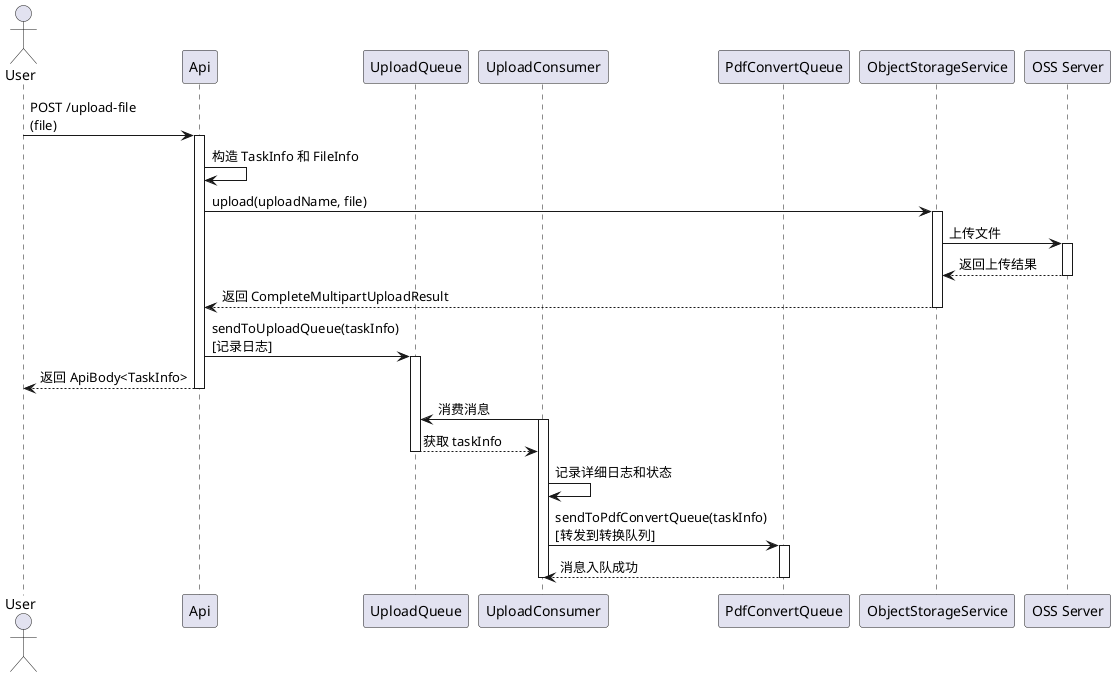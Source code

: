 @startuml
actor User
participant "Api" as API
participant "UploadQueue" as UQ
participant "UploadConsumer" as UP
participant "PdfConvertQueue" as PCQ
participant "ObjectStorageService" as OSS
participant "OSS Server" as OSSS

User -> API : POST /upload-file\n(file)
activate API


API -> API : 构造 TaskInfo 和 FileInfo
API -> OSS : upload(uploadName, file)
activate OSS

OSS -> OSSS : 上传文件
activate OSSS
OSSS --> OSS : 返回上传结果
deactivate OSSS

OSS --> API : 返回 CompleteMultipartUploadResult
deactivate OSS

API -> UQ : sendToUploadQueue(taskInfo)\n[记录日志]
activate UQ

API --> User : 返回 ApiBody<TaskInfo>
deactivate API

UP -> UQ : 消费消息
activate UP
UQ --> UP : 获取 taskInfo
deactivate UQ

UP -> UP : 记录详细日志和状态
UP -> PCQ : sendToPdfConvertQueue(taskInfo)\n[转发到转换队列]
activate PCQ
PCQ --> UP : 消息入队成功
deactivate PCQ

deactivate UP
@enduml
